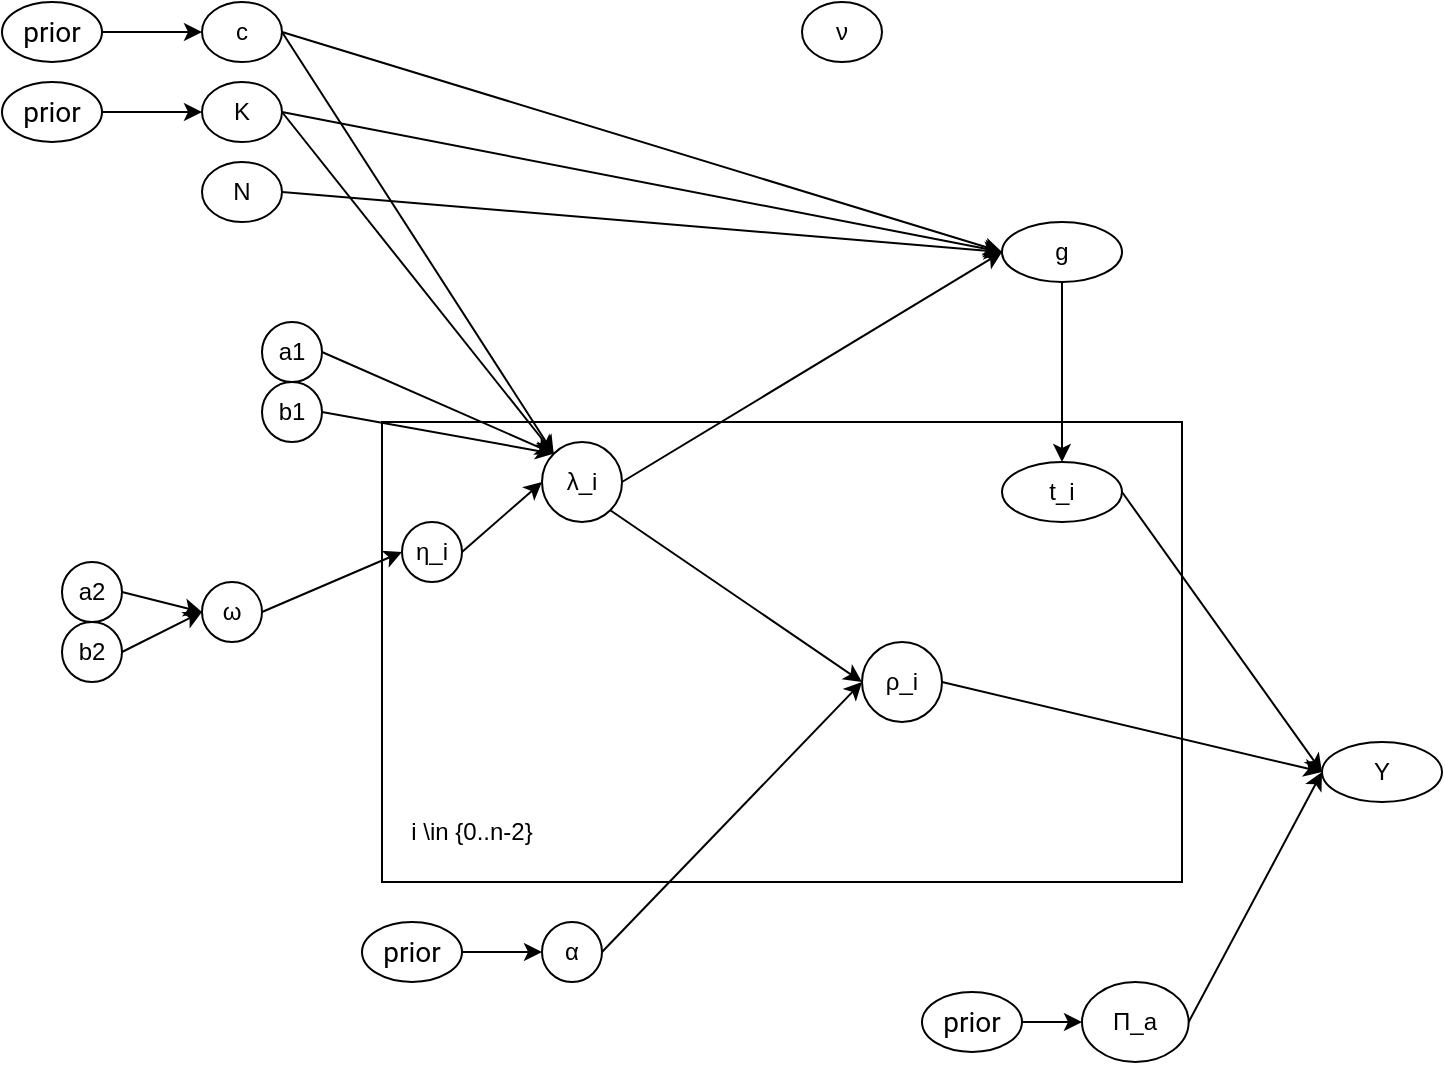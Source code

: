 <mxfile version="24.7.14">
  <diagram name="Page-1" id="E5owYUaEd-9mKCyrUisl">
    <mxGraphModel dx="1247" dy="662" grid="1" gridSize="10" guides="1" tooltips="1" connect="1" arrows="1" fold="1" page="1" pageScale="1" pageWidth="850" pageHeight="1100" math="0" shadow="0">
      <root>
        <mxCell id="0" />
        <mxCell id="1" parent="0" />
        <mxCell id="p_C5OVu5sG7Zl0YqylLV-20" value="" style="rounded=0;whiteSpace=wrap;html=1;" parent="1" vertex="1">
          <mxGeometry x="240" y="610" width="400" height="230" as="geometry" />
        </mxCell>
        <mxCell id="p_C5OVu5sG7Zl0YqylLV-6" style="edgeStyle=none;rounded=0;orthogonalLoop=1;jettySize=auto;html=1;exitX=1;exitY=0.5;exitDx=0;exitDy=0;entryX=0;entryY=0.5;entryDx=0;entryDy=0;" parent="1" source="1xhdogJnt5Gqf_VvMB8D-4" target="1xhdogJnt5Gqf_VvMB8D-19" edge="1">
          <mxGeometry relative="1" as="geometry" />
        </mxCell>
        <mxCell id="p_C5OVu5sG7Zl0YqylLV-41" style="edgeStyle=none;rounded=0;orthogonalLoop=1;jettySize=auto;html=1;exitX=1;exitY=0.5;exitDx=0;exitDy=0;entryX=0;entryY=0;entryDx=0;entryDy=0;" parent="1" source="1xhdogJnt5Gqf_VvMB8D-4" target="1xhdogJnt5Gqf_VvMB8D-48" edge="1">
          <mxGeometry relative="1" as="geometry">
            <mxPoint x="340" y="560" as="targetPoint" />
          </mxGeometry>
        </mxCell>
        <mxCell id="1xhdogJnt5Gqf_VvMB8D-4" value="c" style="ellipse;whiteSpace=wrap;html=1;" parent="1" vertex="1">
          <mxGeometry x="150" y="400" width="40" height="30" as="geometry" />
        </mxCell>
        <mxCell id="p_C5OVu5sG7Zl0YqylLV-5" style="edgeStyle=none;rounded=0;orthogonalLoop=1;jettySize=auto;html=1;exitX=1;exitY=0.5;exitDx=0;exitDy=0;entryX=0;entryY=0.5;entryDx=0;entryDy=0;" parent="1" source="1xhdogJnt5Gqf_VvMB8D-7" target="1xhdogJnt5Gqf_VvMB8D-19" edge="1">
          <mxGeometry relative="1" as="geometry" />
        </mxCell>
        <mxCell id="p_C5OVu5sG7Zl0YqylLV-40" style="edgeStyle=none;rounded=0;orthogonalLoop=1;jettySize=auto;html=1;exitX=1;exitY=0.5;exitDx=0;exitDy=0;entryX=0;entryY=0;entryDx=0;entryDy=0;" parent="1" source="1xhdogJnt5Gqf_VvMB8D-7" target="1xhdogJnt5Gqf_VvMB8D-48" edge="1">
          <mxGeometry relative="1" as="geometry" />
        </mxCell>
        <mxCell id="1xhdogJnt5Gqf_VvMB8D-7" value="K" style="ellipse;whiteSpace=wrap;html=1;" parent="1" vertex="1">
          <mxGeometry x="150" y="440" width="40" height="30" as="geometry" />
        </mxCell>
        <mxCell id="1xhdogJnt5Gqf_VvMB8D-8" style="edgeStyle=none;rounded=0;orthogonalLoop=1;jettySize=auto;html=1;exitX=1;exitY=0.5;exitDx=0;exitDy=0;entryX=0;entryY=0.5;entryDx=0;entryDy=0;" parent="1" source="1xhdogJnt5Gqf_VvMB8D-9" target="1xhdogJnt5Gqf_VvMB8D-19" edge="1">
          <mxGeometry relative="1" as="geometry">
            <mxPoint x="430" y="575" as="targetPoint" />
          </mxGeometry>
        </mxCell>
        <mxCell id="1xhdogJnt5Gqf_VvMB8D-9" value="N" style="ellipse;whiteSpace=wrap;html=1;" parent="1" vertex="1">
          <mxGeometry x="150" y="480" width="40" height="30" as="geometry" />
        </mxCell>
        <mxCell id="p_C5OVu5sG7Zl0YqylLV-30" style="edgeStyle=none;rounded=0;orthogonalLoop=1;jettySize=auto;html=1;exitX=1;exitY=0.5;exitDx=0;exitDy=0;entryX=0;entryY=0.5;entryDx=0;entryDy=0;" parent="1" source="1xhdogJnt5Gqf_VvMB8D-12" target="1xhdogJnt5Gqf_VvMB8D-17" edge="1">
          <mxGeometry relative="1" as="geometry" />
        </mxCell>
        <mxCell id="1xhdogJnt5Gqf_VvMB8D-12" value="Π_a" style="ellipse;whiteSpace=wrap;html=1;" parent="1" vertex="1">
          <mxGeometry x="590" y="890" width="53.33" height="40" as="geometry" />
        </mxCell>
        <mxCell id="p_C5OVu5sG7Zl0YqylLV-27" style="edgeStyle=none;rounded=0;orthogonalLoop=1;jettySize=auto;html=1;exitX=1;exitY=0.5;exitDx=0;exitDy=0;entryX=0;entryY=0.5;entryDx=0;entryDy=0;" parent="1" source="1xhdogJnt5Gqf_VvMB8D-15" target="p_C5OVu5sG7Zl0YqylLV-25" edge="1">
          <mxGeometry relative="1" as="geometry" />
        </mxCell>
        <mxCell id="1xhdogJnt5Gqf_VvMB8D-15" value="α" style="ellipse;whiteSpace=wrap;html=1;" parent="1" vertex="1">
          <mxGeometry x="320" y="860" width="30" height="30" as="geometry" />
        </mxCell>
        <mxCell id="1xhdogJnt5Gqf_VvMB8D-17" value="Y" style="ellipse;whiteSpace=wrap;html=1;" parent="1" vertex="1">
          <mxGeometry x="710" y="770" width="60" height="30" as="geometry" />
        </mxCell>
        <mxCell id="p_C5OVu5sG7Zl0YqylLV-36" style="edgeStyle=none;rounded=0;orthogonalLoop=1;jettySize=auto;html=1;exitX=0.5;exitY=1;exitDx=0;exitDy=0;entryX=0.5;entryY=0;entryDx=0;entryDy=0;" parent="1" source="1xhdogJnt5Gqf_VvMB8D-19" target="p_C5OVu5sG7Zl0YqylLV-35" edge="1">
          <mxGeometry relative="1" as="geometry" />
        </mxCell>
        <mxCell id="1xhdogJnt5Gqf_VvMB8D-19" value="g" style="ellipse;whiteSpace=wrap;html=1;" parent="1" vertex="1">
          <mxGeometry x="550" y="510" width="60" height="30" as="geometry" />
        </mxCell>
        <mxCell id="1xhdogJnt5Gqf_VvMB8D-22" style="edgeStyle=none;rounded=0;orthogonalLoop=1;jettySize=auto;html=1;exitX=1;exitY=0.5;exitDx=0;exitDy=0;entryX=0;entryY=0.5;entryDx=0;entryDy=0;" parent="1" source="1xhdogJnt5Gqf_VvMB8D-23" target="1xhdogJnt5Gqf_VvMB8D-4" edge="1">
          <mxGeometry relative="1" as="geometry" />
        </mxCell>
        <mxCell id="1xhdogJnt5Gqf_VvMB8D-23" value="&lt;div style=&quot;text-align: left;&quot;&gt;&lt;font face=&quot;Roboto, arial, sans-serif&quot;&gt;&lt;span style=&quot;font-size: 14px;&quot;&gt;prior&lt;/span&gt;&lt;/font&gt;&lt;br&gt;&lt;/div&gt;" style="ellipse;whiteSpace=wrap;html=1;" parent="1" vertex="1">
          <mxGeometry x="50" y="400" width="50" height="30" as="geometry" />
        </mxCell>
        <mxCell id="1xhdogJnt5Gqf_VvMB8D-28" style="edgeStyle=none;rounded=0;orthogonalLoop=1;jettySize=auto;html=1;exitX=1;exitY=0.5;exitDx=0;exitDy=0;entryX=0;entryY=0.5;entryDx=0;entryDy=0;" parent="1" source="1xhdogJnt5Gqf_VvMB8D-29" target="1xhdogJnt5Gqf_VvMB8D-7" edge="1">
          <mxGeometry relative="1" as="geometry" />
        </mxCell>
        <mxCell id="1xhdogJnt5Gqf_VvMB8D-29" value="&lt;div style=&quot;text-align: left;&quot;&gt;&lt;font face=&quot;Roboto, arial, sans-serif&quot;&gt;&lt;span style=&quot;font-size: 14px;&quot;&gt;prior&lt;/span&gt;&lt;/font&gt;&lt;/div&gt;" style="ellipse;whiteSpace=wrap;html=1;" parent="1" vertex="1">
          <mxGeometry x="50" y="440" width="50" height="30" as="geometry" />
        </mxCell>
        <mxCell id="p_C5OVu5sG7Zl0YqylLV-7" style="edgeStyle=none;rounded=0;orthogonalLoop=1;jettySize=auto;html=1;exitX=1;exitY=0.5;exitDx=0;exitDy=0;entryX=0;entryY=0.5;entryDx=0;entryDy=0;" parent="1" source="1xhdogJnt5Gqf_VvMB8D-48" target="1xhdogJnt5Gqf_VvMB8D-19" edge="1">
          <mxGeometry relative="1" as="geometry" />
        </mxCell>
        <mxCell id="p_C5OVu5sG7Zl0YqylLV-26" style="edgeStyle=none;rounded=0;orthogonalLoop=1;jettySize=auto;html=1;exitX=1;exitY=1;exitDx=0;exitDy=0;entryX=0;entryY=0.5;entryDx=0;entryDy=0;" parent="1" source="1xhdogJnt5Gqf_VvMB8D-48" target="p_C5OVu5sG7Zl0YqylLV-25" edge="1">
          <mxGeometry relative="1" as="geometry" />
        </mxCell>
        <mxCell id="1xhdogJnt5Gqf_VvMB8D-48" value="λ_i" style="ellipse;whiteSpace=wrap;html=1;" parent="1" vertex="1">
          <mxGeometry x="320" y="620" width="40" height="40" as="geometry" />
        </mxCell>
        <mxCell id="p_C5OVu5sG7Zl0YqylLV-10" style="edgeStyle=none;rounded=0;orthogonalLoop=1;jettySize=auto;html=1;exitX=1;exitY=0.5;exitDx=0;exitDy=0;entryX=0;entryY=0;entryDx=0;entryDy=0;" parent="1" source="p_C5OVu5sG7Zl0YqylLV-8" target="1xhdogJnt5Gqf_VvMB8D-48" edge="1">
          <mxGeometry relative="1" as="geometry" />
        </mxCell>
        <mxCell id="p_C5OVu5sG7Zl0YqylLV-8" value="a1" style="ellipse;whiteSpace=wrap;html=1;" parent="1" vertex="1">
          <mxGeometry x="180" y="560" width="30" height="30" as="geometry" />
        </mxCell>
        <mxCell id="p_C5OVu5sG7Zl0YqylLV-11" style="edgeStyle=none;rounded=0;orthogonalLoop=1;jettySize=auto;html=1;exitX=1;exitY=0.5;exitDx=0;exitDy=0;entryX=0;entryY=0;entryDx=0;entryDy=0;" parent="1" source="p_C5OVu5sG7Zl0YqylLV-9" target="1xhdogJnt5Gqf_VvMB8D-48" edge="1">
          <mxGeometry relative="1" as="geometry">
            <mxPoint x="260" y="670" as="targetPoint" />
          </mxGeometry>
        </mxCell>
        <mxCell id="p_C5OVu5sG7Zl0YqylLV-9" value="b1" style="ellipse;whiteSpace=wrap;html=1;" parent="1" vertex="1">
          <mxGeometry x="180" y="590" width="30" height="30" as="geometry" />
        </mxCell>
        <mxCell id="p_C5OVu5sG7Zl0YqylLV-13" style="edgeStyle=none;rounded=0;orthogonalLoop=1;jettySize=auto;html=1;exitX=1;exitY=0.5;exitDx=0;exitDy=0;entryX=0;entryY=0.5;entryDx=0;entryDy=0;" parent="1" source="p_C5OVu5sG7Zl0YqylLV-12" target="1xhdogJnt5Gqf_VvMB8D-48" edge="1">
          <mxGeometry relative="1" as="geometry" />
        </mxCell>
        <mxCell id="p_C5OVu5sG7Zl0YqylLV-12" value="η_i" style="ellipse;whiteSpace=wrap;html=1;" parent="1" vertex="1">
          <mxGeometry x="250" y="660" width="30" height="30" as="geometry" />
        </mxCell>
        <mxCell id="p_C5OVu5sG7Zl0YqylLV-19" style="edgeStyle=none;rounded=0;orthogonalLoop=1;jettySize=auto;html=1;exitX=1;exitY=0.5;exitDx=0;exitDy=0;entryX=0;entryY=0.5;entryDx=0;entryDy=0;" parent="1" source="p_C5OVu5sG7Zl0YqylLV-14" target="p_C5OVu5sG7Zl0YqylLV-12" edge="1">
          <mxGeometry relative="1" as="geometry" />
        </mxCell>
        <mxCell id="p_C5OVu5sG7Zl0YqylLV-14" value="ω" style="ellipse;whiteSpace=wrap;html=1;" parent="1" vertex="1">
          <mxGeometry x="150" y="690" width="30" height="30" as="geometry" />
        </mxCell>
        <mxCell id="p_C5OVu5sG7Zl0YqylLV-17" style="edgeStyle=none;rounded=0;orthogonalLoop=1;jettySize=auto;html=1;exitX=1;exitY=0.5;exitDx=0;exitDy=0;entryX=0;entryY=0.5;entryDx=0;entryDy=0;" parent="1" source="p_C5OVu5sG7Zl0YqylLV-15" target="p_C5OVu5sG7Zl0YqylLV-14" edge="1">
          <mxGeometry relative="1" as="geometry" />
        </mxCell>
        <mxCell id="p_C5OVu5sG7Zl0YqylLV-15" value="a2" style="ellipse;whiteSpace=wrap;html=1;" parent="1" vertex="1">
          <mxGeometry x="80" y="680" width="30" height="30" as="geometry" />
        </mxCell>
        <mxCell id="p_C5OVu5sG7Zl0YqylLV-18" style="edgeStyle=none;rounded=0;orthogonalLoop=1;jettySize=auto;html=1;exitX=1;exitY=0.5;exitDx=0;exitDy=0;entryX=0;entryY=0.5;entryDx=0;entryDy=0;" parent="1" source="p_C5OVu5sG7Zl0YqylLV-16" target="p_C5OVu5sG7Zl0YqylLV-14" edge="1">
          <mxGeometry relative="1" as="geometry" />
        </mxCell>
        <mxCell id="p_C5OVu5sG7Zl0YqylLV-16" value="b2" style="ellipse;whiteSpace=wrap;html=1;" parent="1" vertex="1">
          <mxGeometry x="80" y="710" width="30" height="30" as="geometry" />
        </mxCell>
        <mxCell id="p_C5OVu5sG7Zl0YqylLV-21" value="i \in {0..n-2}" style="text;html=1;align=center;verticalAlign=middle;whiteSpace=wrap;rounded=0;" parent="1" vertex="1">
          <mxGeometry x="250" y="800" width="70" height="30" as="geometry" />
        </mxCell>
        <mxCell id="p_C5OVu5sG7Zl0YqylLV-28" style="edgeStyle=none;rounded=0;orthogonalLoop=1;jettySize=auto;html=1;exitX=1;exitY=0.5;exitDx=0;exitDy=0;entryX=0;entryY=0.5;entryDx=0;entryDy=0;" parent="1" source="p_C5OVu5sG7Zl0YqylLV-25" target="1xhdogJnt5Gqf_VvMB8D-17" edge="1">
          <mxGeometry relative="1" as="geometry" />
        </mxCell>
        <mxCell id="p_C5OVu5sG7Zl0YqylLV-25" value="ρ_i" style="ellipse;whiteSpace=wrap;html=1;" parent="1" vertex="1">
          <mxGeometry x="480" y="720" width="40" height="40" as="geometry" />
        </mxCell>
        <mxCell id="p_C5OVu5sG7Zl0YqylLV-32" style="edgeStyle=none;rounded=0;orthogonalLoop=1;jettySize=auto;html=1;exitX=1;exitY=0.5;exitDx=0;exitDy=0;entryX=0;entryY=0.5;entryDx=0;entryDy=0;" parent="1" source="p_C5OVu5sG7Zl0YqylLV-31" target="1xhdogJnt5Gqf_VvMB8D-15" edge="1">
          <mxGeometry relative="1" as="geometry" />
        </mxCell>
        <mxCell id="p_C5OVu5sG7Zl0YqylLV-31" value="&lt;div style=&quot;text-align: left;&quot;&gt;&lt;font face=&quot;Roboto, arial, sans-serif&quot;&gt;&lt;span style=&quot;font-size: 14px;&quot;&gt;prior&lt;/span&gt;&lt;/font&gt;&lt;br&gt;&lt;/div&gt;" style="ellipse;whiteSpace=wrap;html=1;" parent="1" vertex="1">
          <mxGeometry x="230" y="860" width="50" height="30" as="geometry" />
        </mxCell>
        <mxCell id="p_C5OVu5sG7Zl0YqylLV-37" style="edgeStyle=none;rounded=0;orthogonalLoop=1;jettySize=auto;html=1;exitX=1;exitY=0.5;exitDx=0;exitDy=0;entryX=0;entryY=0.5;entryDx=0;entryDy=0;" parent="1" source="p_C5OVu5sG7Zl0YqylLV-35" target="1xhdogJnt5Gqf_VvMB8D-17" edge="1">
          <mxGeometry relative="1" as="geometry" />
        </mxCell>
        <mxCell id="p_C5OVu5sG7Zl0YqylLV-35" value="t_i" style="ellipse;whiteSpace=wrap;html=1;" parent="1" vertex="1">
          <mxGeometry x="550" y="630" width="60" height="30" as="geometry" />
        </mxCell>
        <mxCell id="p_C5OVu5sG7Zl0YqylLV-39" style="edgeStyle=none;rounded=0;orthogonalLoop=1;jettySize=auto;html=1;exitX=1;exitY=0.5;exitDx=0;exitDy=0;entryX=0;entryY=0.5;entryDx=0;entryDy=0;" parent="1" source="p_C5OVu5sG7Zl0YqylLV-38" target="1xhdogJnt5Gqf_VvMB8D-12" edge="1">
          <mxGeometry relative="1" as="geometry" />
        </mxCell>
        <mxCell id="p_C5OVu5sG7Zl0YqylLV-38" value="&lt;div style=&quot;text-align: left;&quot;&gt;&lt;font face=&quot;Roboto, arial, sans-serif&quot;&gt;&lt;span style=&quot;font-size: 14px;&quot;&gt;prior&lt;/span&gt;&lt;/font&gt;&lt;br&gt;&lt;/div&gt;" style="ellipse;whiteSpace=wrap;html=1;" parent="1" vertex="1">
          <mxGeometry x="510" y="895" width="50" height="30" as="geometry" />
        </mxCell>
        <mxCell id="Lwqe13KZtzVokiGsFX3p-1" value="ν" style="ellipse;whiteSpace=wrap;html=1;" vertex="1" parent="1">
          <mxGeometry x="450" y="400" width="40" height="30" as="geometry" />
        </mxCell>
      </root>
    </mxGraphModel>
  </diagram>
</mxfile>
